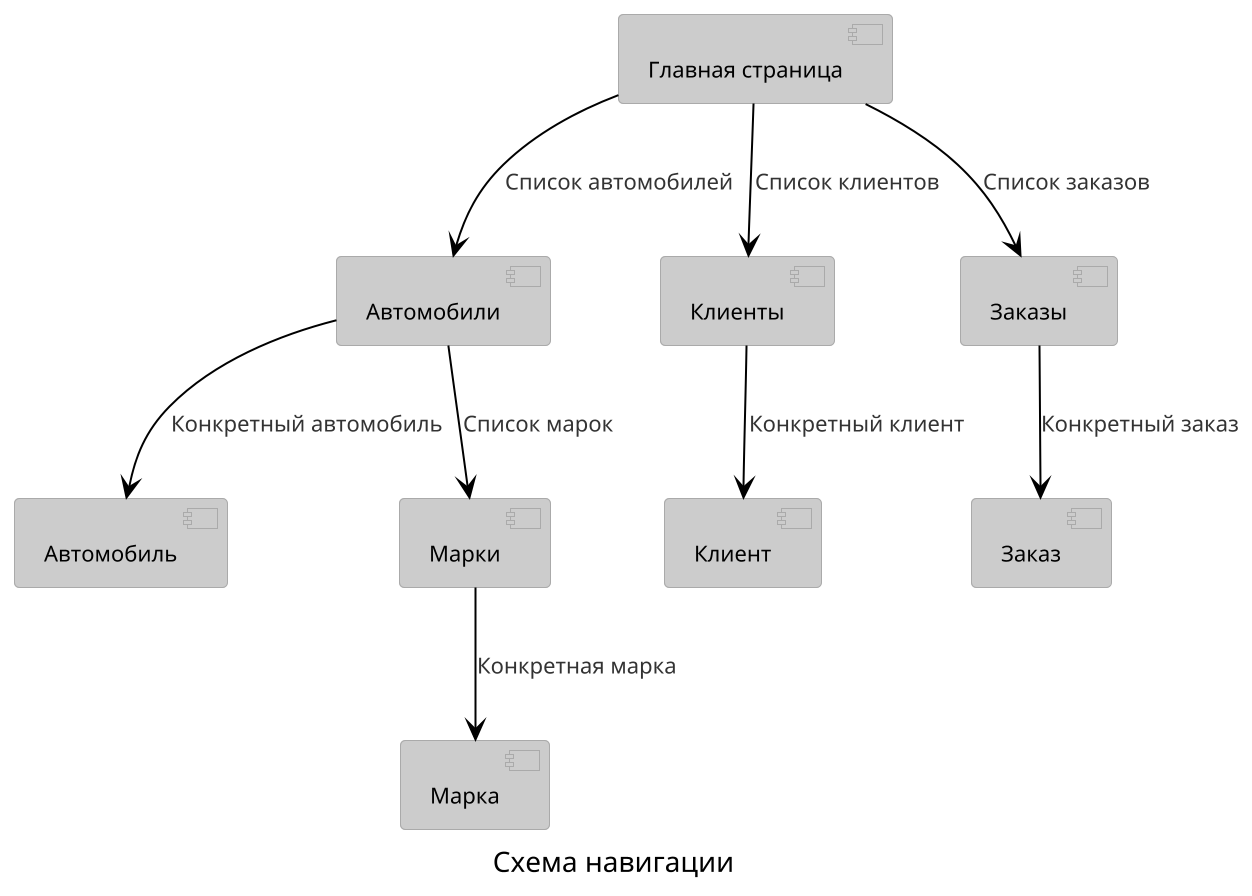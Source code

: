@startuml
!theme reddress-lightorange
'skinparam linetype ortho'
caption Схема навигации
scale 2.0
component [Главная страница] as mainPage
component [Автомобили] as automobiles
component [Автомобиль] as automobile
component [Марки] as marques
component [Марка] as marque
component [Клиенты] as clients
component [Клиент] as client
component [Заказы] as orders
component [Заказ] as order


mainPage -d-> automobiles: Список автомобилей
mainPage -d-> clients : Список клиентов
mainPage -d-> orders : Список заказов

automobiles -d-> marques : Список марок
marques -d-> marque : Конкретная марка
automobiles -d-> automobile: Конкретный автомобиль
clients -d-> client : Конкретный клиент
orders -d-> order : Конкретный заказ

@enduml

